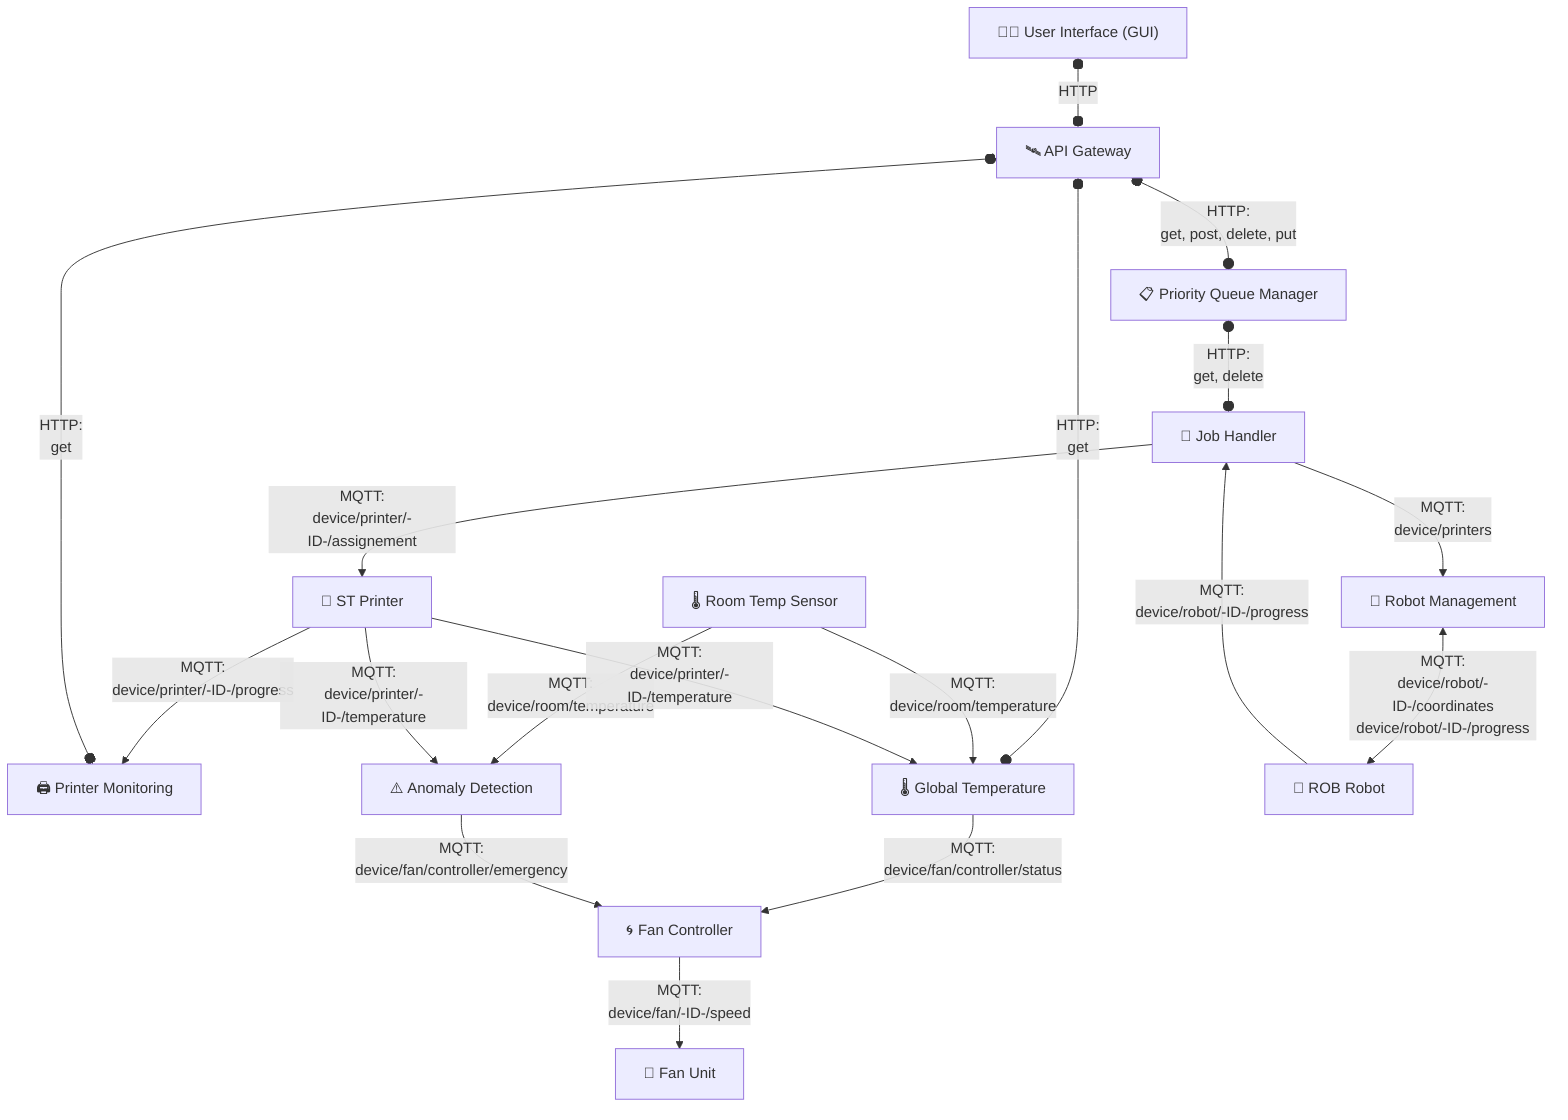 flowchart TB

ST -->|MQTT:
device/printer/-ID-/progress| PrinterMon

APIGW o--o|HTTP:
 get| TempGlobal

TempSensor -->|MQTT:
device/room/temperature| TempGlobal
TempSensor -->|MQTT:
device/room/temperature| Anomaly

GUI["🧑‍💻 User Interface (GUI)"]
Robot["🤖 ROB Robot"]
Fan["💨 Fan Unit"]
PrinterMon["🖨 Printer Monitoring"]
ST["🧱 ST Printer"]
APIGW["🛰 API Gateway"]
QueueMgr["📋 Priority Queue Manager"]
TempGlobal["🌡 Global Temperature"]
JobHandler["🧠 Job Handler"]
Planning["🧭 Robot Management"]
Anomaly["⚠️ Anomaly Detection"]
FanCtrl["🌀 Fan Controller"]
TempSensor["🌡 Room Temp Sensor"]

ST -->|MQTT:
device/printer/-ID-/temperature| TempGlobal
ST -->|MQTT:
device/printer/-ID-/temperature| Anomaly

TempGlobal -->|MQTT:
device/fan/controller/status| FanCtrl
Anomaly -->|MQTT:
device/fan/controller/emergency| FanCtrl
FanCtrl -->|MQTT:
device/fan/-ID-/speed| Fan

GUI o--o|HTTP| APIGW
APIGW o--o|HTTP:
get, post, delete, put| QueueMgr
APIGW o--o|HTTP:
get| PrinterMon
QueueMgr o--o|HTTP:
get, delete| JobHandler

JobHandler -->|MQTT:
device/printers| Planning
Planning <-->|MQTT:
device/robot/-ID-/coordinates
device/robot/-ID-/progress| Robot
Robot -->|MQTT:
device/robot/-ID-/progress| JobHandler

JobHandler -->|MQTT:
device/printer/-ID-/assignement| ST